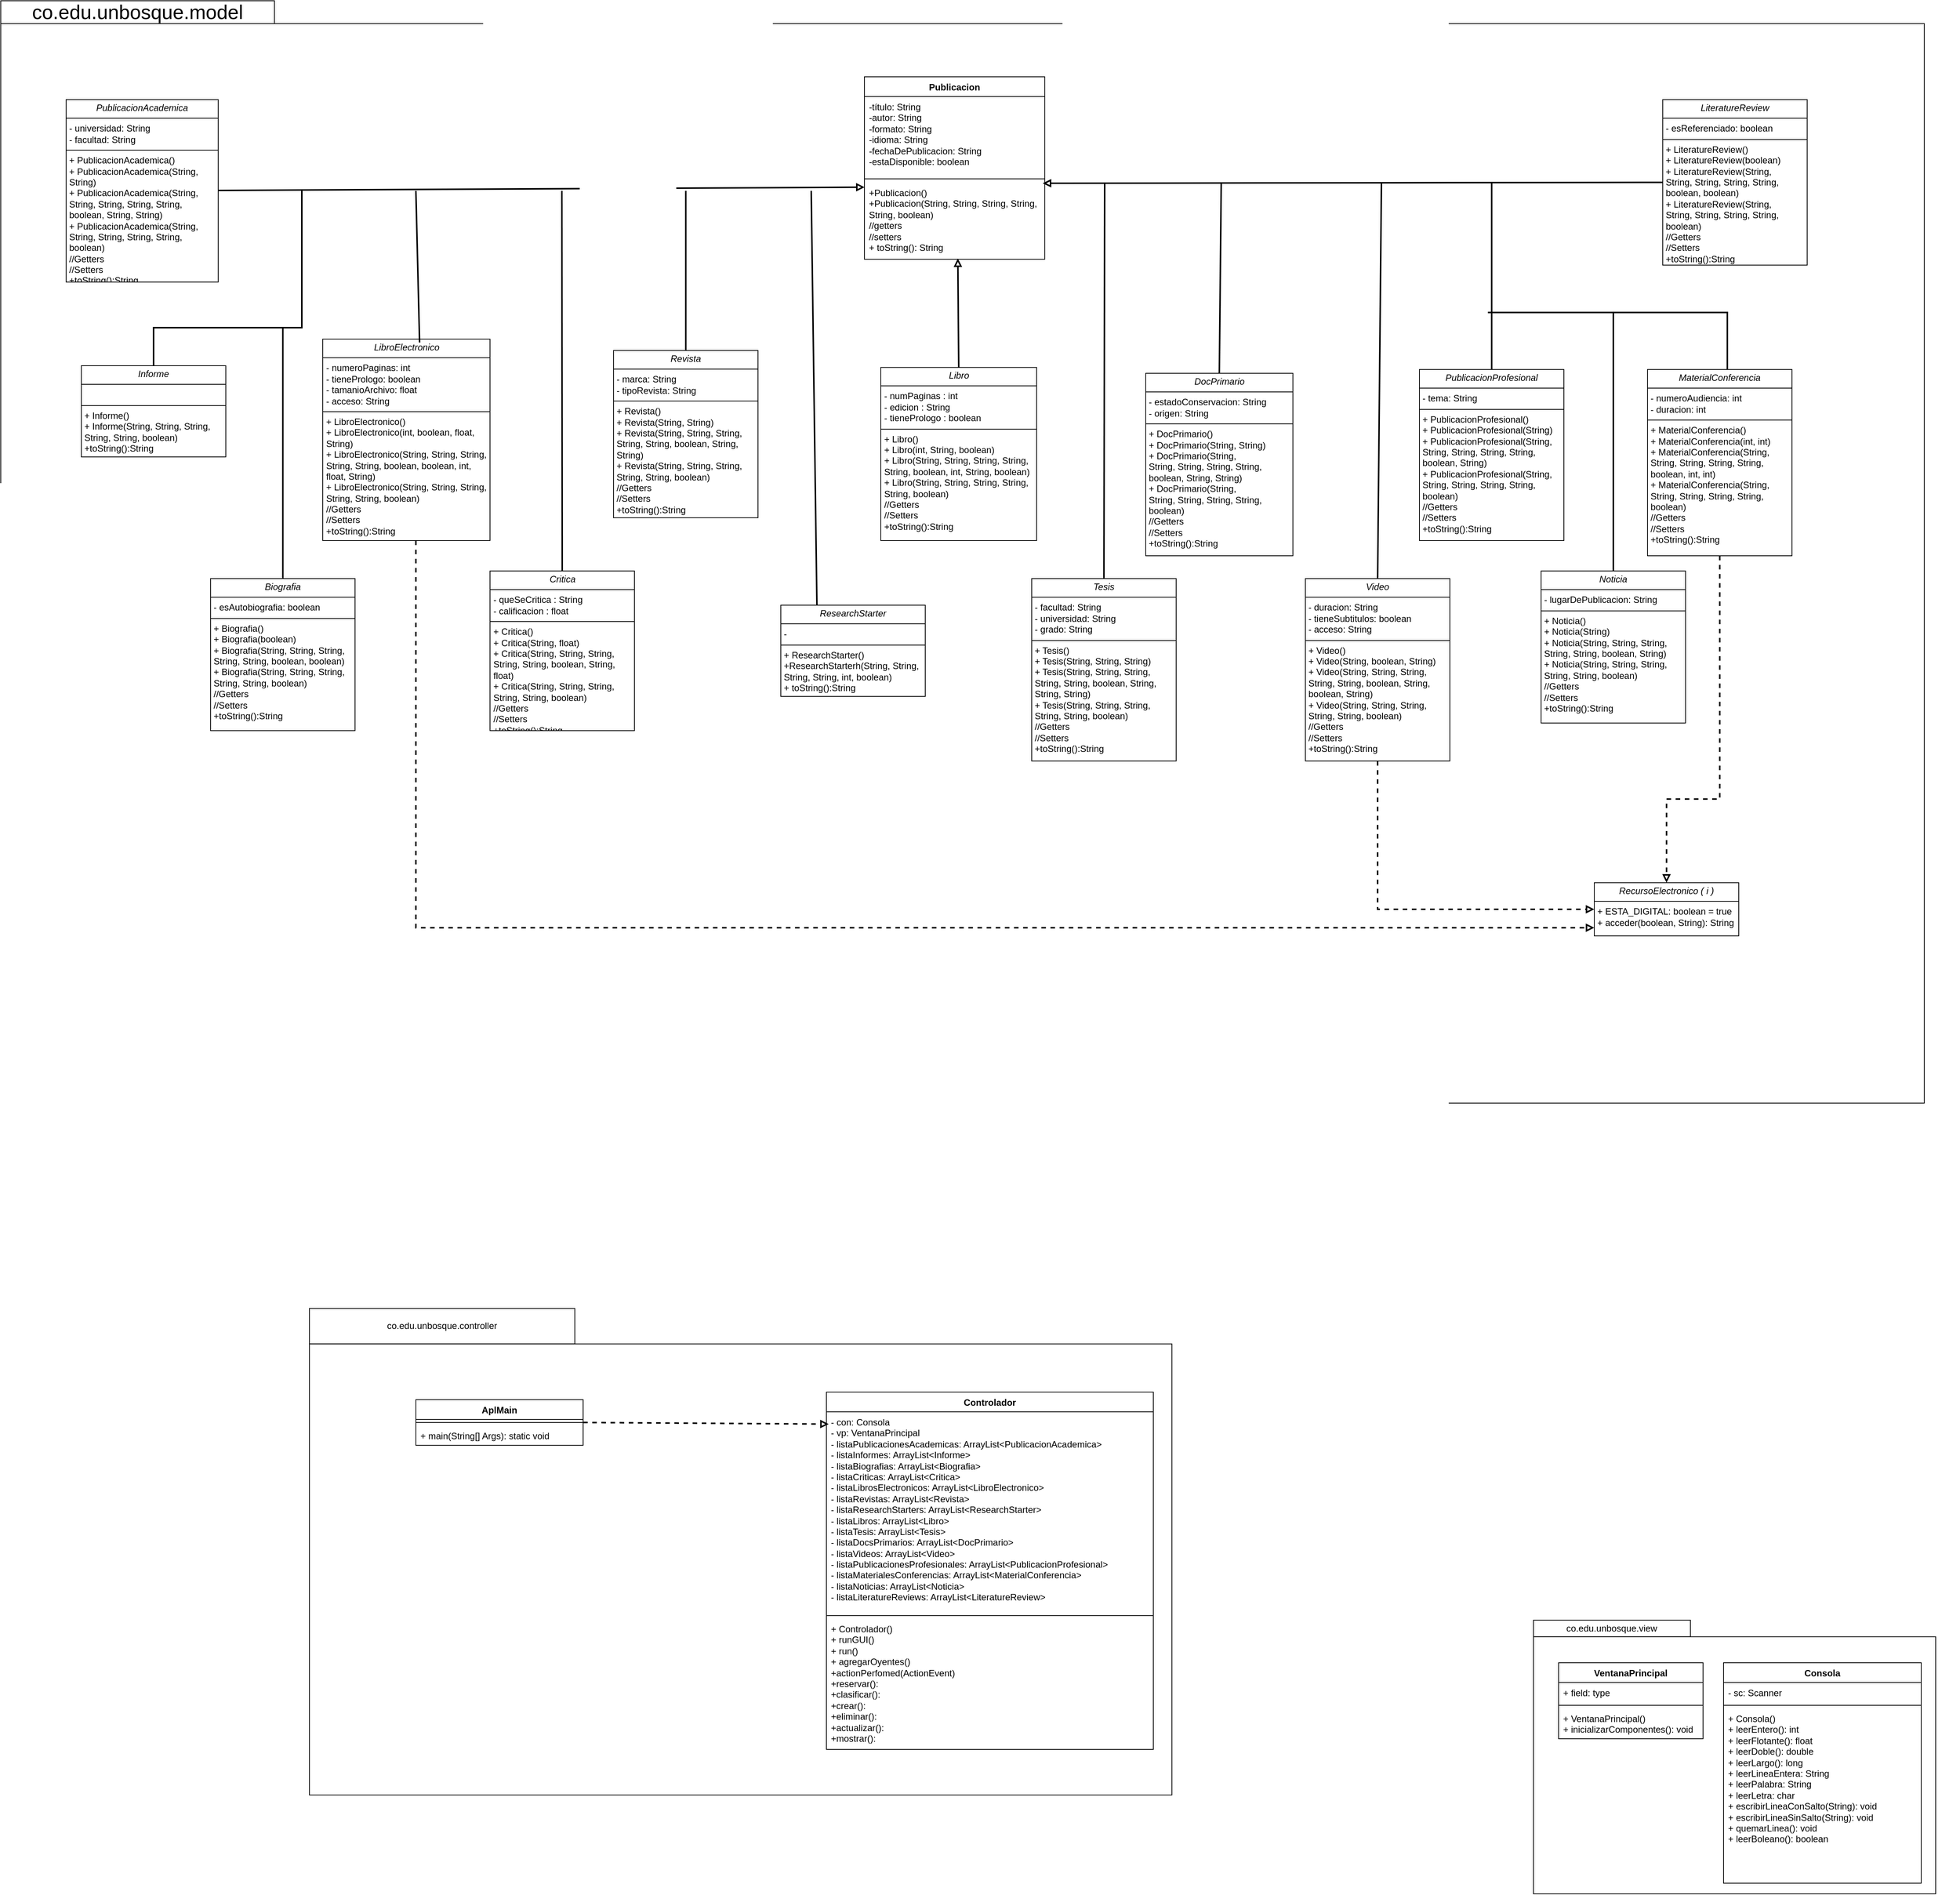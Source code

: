 <mxfile version="28.1.0">
  <diagram name="Página-1" id="4OoiqweUmTKDNBmv9L-C">
    <mxGraphModel dx="834" dy="1657" grid="1" gridSize="10" guides="1" tooltips="1" connect="1" arrows="1" fold="1" page="1" pageScale="1" pageWidth="827" pageHeight="1169" math="0" shadow="0">
      <root>
        <mxCell id="0" />
        <mxCell id="1" parent="0" />
        <mxCell id="o6_WmR-Lg3ZjlT-cS4rY-1" value="" style="group" vertex="1" connectable="0" parent="1">
          <mxGeometry x="2430" y="1020" width="560" height="360" as="geometry" />
        </mxCell>
        <mxCell id="o6_WmR-Lg3ZjlT-cS4rY-2" value="co.edu.unbosque.view" style="html=1;whiteSpace=wrap;" vertex="1" parent="o6_WmR-Lg3ZjlT-cS4rY-1">
          <mxGeometry width="206.439" height="21.818" as="geometry" />
        </mxCell>
        <mxCell id="o6_WmR-Lg3ZjlT-cS4rY-3" value="" style="html=1;whiteSpace=wrap;" vertex="1" parent="o6_WmR-Lg3ZjlT-cS4rY-1">
          <mxGeometry y="21.818" width="529" height="338.182" as="geometry" />
        </mxCell>
        <mxCell id="o6_WmR-Lg3ZjlT-cS4rY-4" value="VentanaPrincipal" style="swimlane;fontStyle=1;align=center;verticalAlign=top;childLayout=stackLayout;horizontal=1;startSize=26;horizontalStack=0;resizeParent=1;resizeParentMax=0;resizeLast=0;collapsible=1;marginBottom=0;whiteSpace=wrap;html=1;" vertex="1" parent="o6_WmR-Lg3ZjlT-cS4rY-1">
          <mxGeometry x="33" y="56" width="190" height="100" as="geometry" />
        </mxCell>
        <mxCell id="o6_WmR-Lg3ZjlT-cS4rY-5" value="+ field: type" style="text;strokeColor=none;fillColor=none;align=left;verticalAlign=top;spacingLeft=4;spacingRight=4;overflow=hidden;rotatable=0;points=[[0,0.5],[1,0.5]];portConstraint=eastwest;whiteSpace=wrap;html=1;" vertex="1" parent="o6_WmR-Lg3ZjlT-cS4rY-4">
          <mxGeometry y="26" width="190" height="26" as="geometry" />
        </mxCell>
        <mxCell id="o6_WmR-Lg3ZjlT-cS4rY-6" value="" style="line;strokeWidth=1;fillColor=none;align=left;verticalAlign=middle;spacingTop=-1;spacingLeft=3;spacingRight=3;rotatable=0;labelPosition=right;points=[];portConstraint=eastwest;strokeColor=inherit;" vertex="1" parent="o6_WmR-Lg3ZjlT-cS4rY-4">
          <mxGeometry y="52" width="190" height="8" as="geometry" />
        </mxCell>
        <mxCell id="o6_WmR-Lg3ZjlT-cS4rY-7" value="&lt;div&gt;+ VentanaPrincipal()&lt;/div&gt;&lt;div&gt;+ inicializarComponentes(): void&lt;/div&gt;" style="text;strokeColor=none;fillColor=none;align=left;verticalAlign=top;spacingLeft=4;spacingRight=4;overflow=hidden;rotatable=0;points=[[0,0.5],[1,0.5]];portConstraint=eastwest;whiteSpace=wrap;html=1;" vertex="1" parent="o6_WmR-Lg3ZjlT-cS4rY-4">
          <mxGeometry y="60" width="190" height="40" as="geometry" />
        </mxCell>
        <mxCell id="o6_WmR-Lg3ZjlT-cS4rY-80" value="Consola" style="swimlane;fontStyle=1;align=center;verticalAlign=top;childLayout=stackLayout;horizontal=1;startSize=26;horizontalStack=0;resizeParent=1;resizeParentMax=0;resizeLast=0;collapsible=1;marginBottom=0;whiteSpace=wrap;html=1;" vertex="1" parent="o6_WmR-Lg3ZjlT-cS4rY-1">
          <mxGeometry x="250" y="56" width="260" height="290" as="geometry" />
        </mxCell>
        <mxCell id="o6_WmR-Lg3ZjlT-cS4rY-81" value="- sc: Scanner" style="text;strokeColor=none;fillColor=none;align=left;verticalAlign=top;spacingLeft=4;spacingRight=4;overflow=hidden;rotatable=0;points=[[0,0.5],[1,0.5]];portConstraint=eastwest;whiteSpace=wrap;html=1;" vertex="1" parent="o6_WmR-Lg3ZjlT-cS4rY-80">
          <mxGeometry y="26" width="260" height="26" as="geometry" />
        </mxCell>
        <mxCell id="o6_WmR-Lg3ZjlT-cS4rY-82" value="" style="line;strokeWidth=1;fillColor=none;align=left;verticalAlign=middle;spacingTop=-1;spacingLeft=3;spacingRight=3;rotatable=0;labelPosition=right;points=[];portConstraint=eastwest;strokeColor=inherit;" vertex="1" parent="o6_WmR-Lg3ZjlT-cS4rY-80">
          <mxGeometry y="52" width="260" height="8" as="geometry" />
        </mxCell>
        <mxCell id="o6_WmR-Lg3ZjlT-cS4rY-83" value="+ Consola()&lt;div&gt;+ leerEntero(): int&lt;/div&gt;&lt;div&gt;+ leerFlotante(): float&lt;/div&gt;&lt;div&gt;+ leerDoble(): double&lt;/div&gt;&lt;div&gt;+ leerLargo(): long&lt;/div&gt;&lt;div&gt;+ leerLineaEntera: String&lt;/div&gt;&lt;div&gt;+ leerPalabra: String&lt;/div&gt;&lt;div&gt;+ leerLetra: char&lt;/div&gt;&lt;div&gt;+ escribirLineaConSalto(String): void&lt;/div&gt;&lt;div&gt;+ escribirLineaSinSalto(String): void&lt;/div&gt;&lt;div&gt;+ quemarLinea(): void&lt;/div&gt;&lt;div&gt;+ leerBoleano(): boolean&lt;/div&gt;" style="text;strokeColor=none;fillColor=none;align=left;verticalAlign=top;spacingLeft=4;spacingRight=4;overflow=hidden;rotatable=0;points=[[0,0.5],[1,0.5]];portConstraint=eastwest;whiteSpace=wrap;html=1;" vertex="1" parent="o6_WmR-Lg3ZjlT-cS4rY-80">
          <mxGeometry y="60" width="260" height="230" as="geometry" />
        </mxCell>
        <mxCell id="o6_WmR-Lg3ZjlT-cS4rY-41" value="&lt;div style=&quot;line-height: 130%;&quot;&gt;&lt;br&gt;&lt;/div&gt;" style="shape=folder;fontStyle=1;spacingTop=10;tabWidth=230;tabHeight=30;tabPosition=left;html=1;whiteSpace=wrap;align=left;verticalAlign=top;" vertex="1" parent="1">
          <mxGeometry x="414" y="-1110" width="2530" height="1450" as="geometry" />
        </mxCell>
        <mxCell id="o6_WmR-Lg3ZjlT-cS4rY-42" value="co.edu.unbosque.model" style="html=1;whiteSpace=wrap;strokeColor=default;fontSize=26;" vertex="1" parent="1">
          <mxGeometry x="414" y="-1110" width="360" height="30" as="geometry" />
        </mxCell>
        <mxCell id="o6_WmR-Lg3ZjlT-cS4rY-22" value="Publicacion" style="swimlane;fontStyle=1;align=center;verticalAlign=top;childLayout=stackLayout;horizontal=1;startSize=26;horizontalStack=0;resizeParent=1;resizeParentMax=0;resizeLast=0;collapsible=1;marginBottom=0;whiteSpace=wrap;html=1;" vertex="1" parent="1">
          <mxGeometry x="1550" y="-1010" width="237.15" height="239.995" as="geometry">
            <mxRectangle x="1600" y="-1000" width="100" height="30" as="alternateBounds" />
          </mxGeometry>
        </mxCell>
        <mxCell id="o6_WmR-Lg3ZjlT-cS4rY-23" value="&lt;font style=&quot;vertical-align: inherit;&quot; dir=&quot;auto&quot;&gt;&lt;font style=&quot;vertical-align: inherit;&quot; dir=&quot;auto&quot;&gt;&lt;font style=&quot;vertical-align: inherit;&quot; dir=&quot;auto&quot;&gt;&lt;font style=&quot;vertical-align: inherit;&quot; dir=&quot;auto&quot;&gt;-título: String&lt;/font&gt;&lt;/font&gt;&lt;/font&gt;&lt;/font&gt;&lt;div&gt;-autor: String&lt;/div&gt;&lt;div&gt;-formato: String&lt;/div&gt;&lt;div&gt;-idioma: String&lt;/div&gt;&lt;div&gt;-fechaDePublicacion: String&lt;/div&gt;&lt;div&gt;-estaDisponible: boolean&lt;br&gt;&lt;div&gt;&lt;font style=&quot;vertical-align: inherit;&quot; dir=&quot;auto&quot;&gt;&lt;font style=&quot;vertical-align: inherit;&quot; dir=&quot;auto&quot;&gt;&lt;br&gt;&lt;/font&gt;&lt;/font&gt;&lt;/div&gt;&lt;/div&gt;" style="text;strokeColor=none;fillColor=none;align=left;verticalAlign=top;spacingLeft=4;spacingRight=4;overflow=hidden;rotatable=0;points=[[0,0.5],[1,0.5]];portConstraint=eastwest;whiteSpace=wrap;html=1;" vertex="1" parent="o6_WmR-Lg3ZjlT-cS4rY-22">
          <mxGeometry y="26" width="237.15" height="104" as="geometry" />
        </mxCell>
        <mxCell id="o6_WmR-Lg3ZjlT-cS4rY-24" value="" style="line;strokeWidth=1;fillColor=none;align=left;verticalAlign=middle;spacingTop=-1;spacingLeft=3;spacingRight=3;rotatable=0;labelPosition=right;points=[];portConstraint=eastwest;strokeColor=inherit;" vertex="1" parent="o6_WmR-Lg3ZjlT-cS4rY-22">
          <mxGeometry y="130" width="237.15" height="8.545" as="geometry" />
        </mxCell>
        <mxCell id="o6_WmR-Lg3ZjlT-cS4rY-25" value="&lt;div&gt;+Publicacion()&lt;/div&gt;&lt;div&gt;+Publicacion(String, String, String, String, String, boolean&lt;span style=&quot;background-color: transparent; color: light-dark(rgb(0, 0, 0), rgb(255, 255, 255));&quot;&gt;)&lt;/span&gt;&lt;/div&gt;//getters&lt;div&gt;//setters&lt;/div&gt;&lt;div&gt;+ toString(): String&lt;/div&gt;" style="text;strokeColor=none;fillColor=none;align=left;verticalAlign=top;spacingLeft=4;spacingRight=4;overflow=hidden;rotatable=0;points=[[0,0.5],[1,0.5]];portConstraint=eastwest;whiteSpace=wrap;html=1;" vertex="1" parent="o6_WmR-Lg3ZjlT-cS4rY-22">
          <mxGeometry y="138.545" width="237.15" height="101.45" as="geometry" />
        </mxCell>
        <mxCell id="o6_WmR-Lg3ZjlT-cS4rY-27" value="&lt;p style=&quot;margin:0px;margin-top:4px;text-align:center;&quot;&gt;&lt;i&gt;PublicacionAcademica&lt;/i&gt;&lt;/p&gt;&lt;hr size=&quot;1&quot; style=&quot;border-style:solid;&quot;&gt;&lt;p style=&quot;margin:0px;margin-left:4px;&quot;&gt;- universidad: String&lt;br&gt;- facultad: String&lt;/p&gt;&lt;hr size=&quot;1&quot; style=&quot;border-style:solid;&quot;&gt;&lt;p style=&quot;margin: 0px 0px 0px 4px;&quot;&gt;+ PublicacionAcademica()&lt;/p&gt;&lt;p style=&quot;margin: 0px 0px 0px 4px;&quot;&gt;+ PublicacionAcademica(String, String)&lt;/p&gt;&lt;p style=&quot;margin: 0px 0px 0px 4px;&quot;&gt;+ PublicacionAcademica&lt;span style=&quot;background-color: transparent; color: light-dark(rgb(0, 0, 0), rgb(255, 255, 255));&quot;&gt;(&lt;/span&gt;&lt;span style=&quot;background-color: transparent; color: light-dark(rgb(0, 0, 0), rgb(255, 255, 255));&quot;&gt;String, String,&amp;nbsp;&lt;/span&gt;&lt;span style=&quot;background-color: transparent; color: light-dark(rgb(0, 0, 0), rgb(255, 255, 255));&quot;&gt;String, String, String&lt;/span&gt;&lt;span style=&quot;background-color: transparent; color: light-dark(rgb(0, 0, 0), rgb(255, 255, 255));&quot;&gt;, boolean, String, String)&lt;/span&gt;&lt;/p&gt;&lt;p style=&quot;margin: 0px 0px 0px 4px;&quot;&gt;+ PublicacionAcademica&lt;span style=&quot;color: light-dark(rgb(0, 0, 0), rgb(255, 255, 255)); background-color: transparent;&quot;&gt;(&lt;/span&gt;&lt;span style=&quot;color: light-dark(rgb(0, 0, 0), rgb(255, 255, 255)); background-color: transparent;&quot;&gt;String, String,&amp;nbsp;&lt;/span&gt;&lt;span style=&quot;color: light-dark(rgb(0, 0, 0), rgb(255, 255, 255)); background-color: transparent;&quot;&gt;String, String, String&lt;/span&gt;&lt;span style=&quot;background-color: transparent; color: light-dark(rgb(0, 0, 0), rgb(255, 255, 255));&quot;&gt;, boolean)&lt;/span&gt;&lt;/p&gt;&lt;p style=&quot;margin: 0px 0px 0px 4px;&quot;&gt;//Getters&lt;/p&gt;&lt;p style=&quot;margin: 0px 0px 0px 4px;&quot;&gt;//Setters&lt;/p&gt;&lt;p style=&quot;margin: 0px 0px 0px 4px;&quot;&gt;+toString():String&lt;/p&gt;&lt;p style=&quot;margin: 0px 0px 0px 4px;&quot;&gt;&lt;br&gt;&lt;/p&gt;" style="verticalAlign=top;align=left;overflow=fill;html=1;whiteSpace=wrap;container=1;" vertex="1" parent="1">
          <mxGeometry x="500" y="-980" width="200" height="240" as="geometry">
            <mxRectangle x="1141" y="-990" width="470" height="200" as="alternateBounds" />
          </mxGeometry>
        </mxCell>
        <mxCell id="o6_WmR-Lg3ZjlT-cS4rY-36" value="&lt;p style=&quot;margin:0px;margin-top:4px;text-align:center;&quot;&gt;&lt;i&gt;Informe&lt;/i&gt;&lt;/p&gt;&lt;hr size=&quot;1&quot; style=&quot;border-style:solid;&quot;&gt;&lt;p style=&quot;margin:0px;margin-left:4px;&quot;&gt;&lt;br&gt;&lt;/p&gt;&lt;hr size=&quot;1&quot; style=&quot;border-style:solid;&quot;&gt;&lt;p style=&quot;margin: 0px 0px 0px 4px;&quot;&gt;+ Informe()&lt;/p&gt;&lt;p style=&quot;margin: 0px 0px 0px 4px;&quot;&gt;+ Informe&lt;span style=&quot;color: light-dark(rgb(0, 0, 0), rgb(255, 255, 255)); background-color: transparent;&quot;&gt;(&lt;/span&gt;&lt;span style=&quot;color: light-dark(rgb(0, 0, 0), rgb(255, 255, 255)); background-color: transparent;&quot;&gt;String, String,&amp;nbsp;&lt;/span&gt;&lt;span style=&quot;color: light-dark(rgb(0, 0, 0), rgb(255, 255, 255)); background-color: transparent;&quot;&gt;String, String, String&lt;/span&gt;&lt;span style=&quot;color: light-dark(rgb(0, 0, 0), rgb(255, 255, 255)); background-color: transparent;&quot;&gt;, boolean)&lt;/span&gt;&lt;/p&gt;&lt;p style=&quot;margin: 0px 0px 0px 4px;&quot;&gt;+toString():String&lt;/p&gt;&lt;p style=&quot;margin: 0px 0px 0px 4px;&quot;&gt;&lt;br&gt;&lt;/p&gt;&lt;p style=&quot;margin:0px;margin-left:4px;&quot;&gt;&lt;br&gt;&lt;/p&gt;" style="verticalAlign=top;align=left;overflow=fill;html=1;whiteSpace=wrap;container=1;" vertex="1" parent="1">
          <mxGeometry x="520" y="-630" width="190" height="120" as="geometry">
            <mxRectangle x="587.5" y="585" width="380" height="200" as="alternateBounds" />
          </mxGeometry>
        </mxCell>
        <mxCell id="o6_WmR-Lg3ZjlT-cS4rY-20" value="&lt;p style=&quot;margin:0px;margin-top:4px;text-align:center;&quot;&gt;&lt;i&gt;DocPrimario&lt;/i&gt;&lt;/p&gt;&lt;hr size=&quot;1&quot; style=&quot;border-style:solid;&quot;&gt;&lt;p style=&quot;margin:0px;margin-left:4px;&quot;&gt;- estadoConservacion: String&lt;br&gt;- origen: String&lt;/p&gt;&lt;hr size=&quot;1&quot; style=&quot;border-style:solid;&quot;&gt;&lt;p style=&quot;margin: 0px 0px 0px 4px;&quot;&gt;+ DocPrimario()&lt;/p&gt;&lt;p style=&quot;margin: 0px 0px 0px 4px;&quot;&gt;+ DocPrimario(String, String)&lt;/p&gt;&lt;p style=&quot;margin: 0px 0px 0px 4px;&quot;&gt;+ DocPrimario&lt;span style=&quot;background-color: transparent; color: light-dark(rgb(0, 0, 0), rgb(255, 255, 255));&quot;&gt;(&lt;/span&gt;&lt;span style=&quot;background-color: transparent; color: light-dark(rgb(0, 0, 0), rgb(255, 255, 255));&quot;&gt;String, String,&amp;nbsp;&lt;/span&gt;&lt;span style=&quot;background-color: transparent; color: light-dark(rgb(0, 0, 0), rgb(255, 255, 255));&quot;&gt;String, String, String&lt;/span&gt;&lt;span style=&quot;background-color: transparent; color: light-dark(rgb(0, 0, 0), rgb(255, 255, 255));&quot;&gt;, boolean, String, String)&lt;/span&gt;&lt;/p&gt;&lt;p style=&quot;margin: 0px 0px 0px 4px;&quot;&gt;+ DocPrimario&lt;span style=&quot;color: light-dark(rgb(0, 0, 0), rgb(255, 255, 255)); background-color: transparent;&quot;&gt;(&lt;/span&gt;&lt;span style=&quot;color: light-dark(rgb(0, 0, 0), rgb(255, 255, 255)); background-color: transparent;&quot;&gt;String, String,&amp;nbsp;&lt;/span&gt;&lt;span style=&quot;color: light-dark(rgb(0, 0, 0), rgb(255, 255, 255)); background-color: transparent;&quot;&gt;String, String, String&lt;/span&gt;&lt;span style=&quot;color: light-dark(rgb(0, 0, 0), rgb(255, 255, 255)); background-color: transparent;&quot;&gt;, boolean)&lt;/span&gt;&lt;/p&gt;&lt;p style=&quot;margin: 0px 0px 0px 4px;&quot;&gt;//Getters&lt;/p&gt;&lt;p style=&quot;margin: 0px 0px 0px 4px;&quot;&gt;//Setters&lt;/p&gt;&lt;p style=&quot;margin: 0px 0px 0px 4px;&quot;&gt;+toString():String&lt;/p&gt;&lt;p style=&quot;margin: 0px 0px 0px 4px;&quot;&gt;&lt;br&gt;&lt;/p&gt;" style="verticalAlign=top;align=left;overflow=fill;html=1;whiteSpace=wrap;container=1;" vertex="1" parent="1">
          <mxGeometry x="1920" y="-620" width="193.57" height="240" as="geometry" />
        </mxCell>
        <mxCell id="o6_WmR-Lg3ZjlT-cS4rY-21" value="&lt;p style=&quot;margin:0px;margin-top:4px;text-align:center;&quot;&gt;&lt;i&gt;ResearchStarter&lt;/i&gt;&lt;/p&gt;&lt;hr size=&quot;1&quot; style=&quot;border-style:solid;&quot;&gt;&lt;p style=&quot;margin:0px;margin-left:4px;&quot;&gt;-&lt;/p&gt;&lt;hr size=&quot;1&quot; style=&quot;border-style:solid;&quot;&gt;&lt;p style=&quot;margin:0px;margin-left:4px;&quot;&gt;+ ResearchStarter()&lt;br&gt;&lt;/p&gt;&lt;p style=&quot;margin:0px;margin-left:4px;&quot;&gt;+ResearchStarterh&lt;span style=&quot;background-color: transparent; color: light-dark(rgb(0, 0, 0), rgb(255, 255, 255));&quot;&gt;(String, String, String, String,&amp;nbsp;&lt;/span&gt;&lt;span style=&quot;background-color: transparent; color: light-dark(rgb(0, 0, 0), rgb(255, 255, 255));&quot;&gt;int, boolean)&lt;/span&gt;&lt;/p&gt;&lt;p style=&quot;margin:0px;margin-left:4px;&quot;&gt;+ toString():String&lt;/p&gt;" style="verticalAlign=top;align=left;overflow=fill;html=1;whiteSpace=wrap;container=1;" vertex="1" parent="1">
          <mxGeometry x="1440" y="-315" width="190" height="120" as="geometry" />
        </mxCell>
        <mxCell id="o6_WmR-Lg3ZjlT-cS4rY-69" style="edgeStyle=orthogonalEdgeStyle;rounded=0;orthogonalLoop=1;jettySize=auto;html=1;strokeWidth=2;endArrow=block;endFill=0;dashed=1;" edge="1" parent="1" source="o6_WmR-Lg3ZjlT-cS4rY-26" target="o6_WmR-Lg3ZjlT-cS4rY-34">
          <mxGeometry relative="1" as="geometry">
            <Array as="points">
              <mxPoint x="2225" y="85" />
            </Array>
          </mxGeometry>
        </mxCell>
        <mxCell id="o6_WmR-Lg3ZjlT-cS4rY-26" value="&lt;p style=&quot;margin:0px;margin-top:4px;text-align:center;&quot;&gt;&lt;i&gt;Video&lt;/i&gt;&lt;/p&gt;&lt;hr size=&quot;1&quot; style=&quot;border-style:solid;&quot;&gt;&lt;p style=&quot;margin:0px;margin-left:4px;&quot;&gt;- duracion: String&lt;br&gt;- tieneSubtitulos: boolean&lt;/p&gt;&lt;p style=&quot;margin:0px;margin-left:4px;&quot;&gt;- acceso: String&lt;/p&gt;&lt;hr size=&quot;1&quot; style=&quot;border-style:solid;&quot;&gt;&lt;p style=&quot;margin: 0px 0px 0px 4px;&quot;&gt;+ Video()&lt;/p&gt;&lt;p style=&quot;margin: 0px 0px 0px 4px;&quot;&gt;+ Video(String, boolean, String)&lt;/p&gt;&lt;p style=&quot;margin: 0px 0px 0px 4px;&quot;&gt;+ Video&lt;span style=&quot;background-color: transparent; color: light-dark(rgb(0, 0, 0), rgb(255, 255, 255));&quot;&gt;(&lt;/span&gt;&lt;span style=&quot;background-color: transparent; color: light-dark(rgb(0, 0, 0), rgb(255, 255, 255));&quot;&gt;String, String,&amp;nbsp;&lt;/span&gt;&lt;span style=&quot;background-color: transparent; color: light-dark(rgb(0, 0, 0), rgb(255, 255, 255));&quot;&gt;String, String, String&lt;/span&gt;&lt;span style=&quot;background-color: transparent; color: light-dark(rgb(0, 0, 0), rgb(255, 255, 255));&quot;&gt;, boolean, String, boolean, String)&lt;/span&gt;&lt;/p&gt;&lt;p style=&quot;margin: 0px 0px 0px 4px;&quot;&gt;+ Video&lt;span style=&quot;color: light-dark(rgb(0, 0, 0), rgb(255, 255, 255)); background-color: transparent;&quot;&gt;(&lt;/span&gt;&lt;span style=&quot;color: light-dark(rgb(0, 0, 0), rgb(255, 255, 255)); background-color: transparent;&quot;&gt;String, String,&amp;nbsp;&lt;/span&gt;&lt;span style=&quot;color: light-dark(rgb(0, 0, 0), rgb(255, 255, 255)); background-color: transparent;&quot;&gt;String, String, String&lt;/span&gt;&lt;span style=&quot;color: light-dark(rgb(0, 0, 0), rgb(255, 255, 255)); background-color: transparent;&quot;&gt;, boolean)&lt;/span&gt;&lt;/p&gt;&lt;p style=&quot;margin: 0px 0px 0px 4px;&quot;&gt;//Getters&lt;/p&gt;&lt;p style=&quot;margin: 0px 0px 0px 4px;&quot;&gt;//Setters&lt;/p&gt;&lt;p style=&quot;margin: 0px 0px 0px 4px;&quot;&gt;+toString():String&lt;/p&gt;&lt;p style=&quot;margin: 0px 0px 0px 4px;&quot;&gt;&lt;br&gt;&lt;/p&gt;" style="verticalAlign=top;align=left;overflow=fill;html=1;whiteSpace=wrap;container=1;" vertex="1" parent="1">
          <mxGeometry x="2130" y="-350" width="190" height="240" as="geometry" />
        </mxCell>
        <mxCell id="o6_WmR-Lg3ZjlT-cS4rY-28" value="&lt;p style=&quot;margin:0px;margin-top:4px;text-align:center;&quot;&gt;&lt;i&gt;LibroElectronico&lt;/i&gt;&lt;/p&gt;&lt;hr size=&quot;1&quot; style=&quot;border-style:solid;&quot;&gt;&lt;p style=&quot;margin:0px;margin-left:4px;&quot;&gt;- numeroPaginas: int&lt;br&gt;&lt;/p&gt;&lt;p style=&quot;margin:0px;margin-left:4px;&quot;&gt;- tienePrologo: boolean&lt;/p&gt;&lt;p style=&quot;margin:0px;margin-left:4px;&quot;&gt;- tamanioArchivo: float&lt;/p&gt;&lt;p style=&quot;margin:0px;margin-left:4px;&quot;&gt;- acceso: String&lt;/p&gt;&lt;hr size=&quot;1&quot; style=&quot;border-style:solid;&quot;&gt;&lt;p style=&quot;margin: 0px 0px 0px 4px;&quot;&gt;+ LibroElectronico()&lt;/p&gt;&lt;p style=&quot;margin: 0px 0px 0px 4px;&quot;&gt;+ LibroElectronico(int, boolean, float, String)&lt;/p&gt;&lt;p style=&quot;margin: 0px 0px 0px 4px;&quot;&gt;+ LibroElectronico&lt;span style=&quot;background-color: transparent; color: light-dark(rgb(0, 0, 0), rgb(255, 255, 255));&quot;&gt;(&lt;/span&gt;&lt;span style=&quot;background-color: transparent; color: light-dark(rgb(0, 0, 0), rgb(255, 255, 255));&quot;&gt;String, String,&amp;nbsp;&lt;/span&gt;&lt;span style=&quot;background-color: transparent; color: light-dark(rgb(0, 0, 0), rgb(255, 255, 255));&quot;&gt;String, String, String&lt;/span&gt;&lt;span style=&quot;background-color: transparent; color: light-dark(rgb(0, 0, 0), rgb(255, 255, 255));&quot;&gt;, boolean, boolean, int, float, String)&lt;/span&gt;&lt;/p&gt;&lt;p style=&quot;margin: 0px 0px 0px 4px;&quot;&gt;+ LibroElectronico&lt;span style=&quot;color: light-dark(rgb(0, 0, 0), rgb(255, 255, 255)); background-color: transparent;&quot;&gt;(&lt;/span&gt;&lt;span style=&quot;color: light-dark(rgb(0, 0, 0), rgb(255, 255, 255)); background-color: transparent;&quot;&gt;String, String,&amp;nbsp;&lt;/span&gt;&lt;span style=&quot;color: light-dark(rgb(0, 0, 0), rgb(255, 255, 255)); background-color: transparent;&quot;&gt;String, String, String&lt;/span&gt;&lt;span style=&quot;color: light-dark(rgb(0, 0, 0), rgb(255, 255, 255)); background-color: transparent;&quot;&gt;, boolean)&lt;/span&gt;&lt;/p&gt;&lt;p style=&quot;margin: 0px 0px 0px 4px;&quot;&gt;//Getters&lt;/p&gt;&lt;p style=&quot;margin: 0px 0px 0px 4px;&quot;&gt;//Setters&lt;/p&gt;&lt;p style=&quot;margin: 0px 0px 0px 4px;&quot;&gt;+toString():String&lt;/p&gt;&lt;p style=&quot;margin: 0px 0px 0px 4px;&quot;&gt;&lt;br&gt;&lt;/p&gt;" style="verticalAlign=top;align=left;overflow=fill;html=1;whiteSpace=wrap;container=1;" vertex="1" parent="1">
          <mxGeometry x="837.5" y="-665" width="220" height="265" as="geometry" />
        </mxCell>
        <mxCell id="o6_WmR-Lg3ZjlT-cS4rY-29" value="&lt;p style=&quot;margin:0px;margin-top:4px;text-align:center;&quot;&gt;&lt;i&gt;LiteratureReview&lt;/i&gt;&lt;/p&gt;&lt;hr size=&quot;1&quot; style=&quot;border-style:solid;&quot;&gt;&lt;p style=&quot;margin:0px;margin-left:4px;&quot;&gt;- esReferenciado: boolean&lt;/p&gt;&lt;hr size=&quot;1&quot; style=&quot;border-style:solid;&quot;&gt;&lt;p style=&quot;margin: 0px 0px 0px 4px;&quot;&gt;+ LiteratureReview()&lt;/p&gt;&lt;p style=&quot;margin: 0px 0px 0px 4px;&quot;&gt;+ LiteratureReview(boolean)&lt;/p&gt;&lt;p style=&quot;margin: 0px 0px 0px 4px;&quot;&gt;+ LiteratureReview&lt;span style=&quot;background-color: transparent; color: light-dark(rgb(0, 0, 0), rgb(255, 255, 255));&quot;&gt;(&lt;/span&gt;&lt;span style=&quot;background-color: transparent; color: light-dark(rgb(0, 0, 0), rgb(255, 255, 255));&quot;&gt;String, String,&amp;nbsp;&lt;/span&gt;&lt;span style=&quot;background-color: transparent; color: light-dark(rgb(0, 0, 0), rgb(255, 255, 255));&quot;&gt;String, String, String&lt;/span&gt;&lt;span style=&quot;background-color: transparent; color: light-dark(rgb(0, 0, 0), rgb(255, 255, 255));&quot;&gt;, boolean, boolean)&lt;/span&gt;&lt;/p&gt;&lt;p style=&quot;margin: 0px 0px 0px 4px;&quot;&gt;+ LiteratureReview&lt;span style=&quot;color: light-dark(rgb(0, 0, 0), rgb(255, 255, 255)); background-color: transparent;&quot;&gt;(&lt;/span&gt;&lt;span style=&quot;color: light-dark(rgb(0, 0, 0), rgb(255, 255, 255)); background-color: transparent;&quot;&gt;String, String,&amp;nbsp;&lt;/span&gt;&lt;span style=&quot;color: light-dark(rgb(0, 0, 0), rgb(255, 255, 255)); background-color: transparent;&quot;&gt;String, String, String&lt;/span&gt;&lt;span style=&quot;color: light-dark(rgb(0, 0, 0), rgb(255, 255, 255)); background-color: transparent;&quot;&gt;, boolean)&lt;/span&gt;&lt;/p&gt;&lt;p style=&quot;margin: 0px 0px 0px 4px;&quot;&gt;//Getters&lt;/p&gt;&lt;p style=&quot;margin: 0px 0px 0px 4px;&quot;&gt;//Setters&lt;/p&gt;&lt;p style=&quot;margin: 0px 0px 0px 4px;&quot;&gt;+toString():String&lt;/p&gt;&lt;p style=&quot;margin: 0px 0px 0px 4px;&quot;&gt;&lt;br&gt;&lt;/p&gt;&lt;p style=&quot;margin:0px;margin-left:4px;&quot;&gt;&lt;br&gt;&lt;/p&gt;&lt;p style=&quot;margin:0px;margin-left:4px;&quot;&gt;&lt;br&gt;&lt;/p&gt;&lt;p style=&quot;margin:0px;margin-left:4px;&quot;&gt;&lt;br&gt;&lt;/p&gt;" style="verticalAlign=top;align=left;overflow=fill;html=1;whiteSpace=wrap;container=1;" vertex="1" parent="1">
          <mxGeometry x="2600" y="-980" width="190" height="217.72" as="geometry" />
        </mxCell>
        <mxCell id="o6_WmR-Lg3ZjlT-cS4rY-30" value="&lt;p style=&quot;margin:0px;margin-top:4px;text-align:center;&quot;&gt;&lt;i&gt;Tesis&lt;/i&gt;&lt;span style=&quot;color: rgba(0, 0, 0, 0); font-family: monospace; font-size: 0px; text-wrap-mode: nowrap; background-color: transparent; text-align: left;&quot;&gt;%3CmxGraphModel%3E%3Croot%3E%3CmxCell%20id%3D%220%22%2F%3E%3CmxCell%20id%3D%221%22%20parent%3D%220%22%2F%3E%3CmxCell%20id%3D%222%22%20value%3D%22%26lt%3Bp%20style%3D%26quot%3Bmargin%3A0px%3Bmargin-top%3A4px%3Btext-align%3Acenter%3B%26quot%3B%26gt%3B%26lt%3Bi%26gt%3BDocumentosPrimarios%26lt%3B%2Fi%26gt%3B%26lt%3B%2Fp%26gt%3B%26lt%3Bhr%20size%3D%26quot%3B1%26quot%3B%20style%3D%26quot%3Bborder-style%3Asolid%3B%26quot%3B%26gt%3B%26lt%3Bp%20style%3D%26quot%3Bmargin%3A0px%3Bmargin-left%3A4px%3B%26quot%3B%26gt%3B%2B%20field1%3A%20Type%26lt%3Bbr%26gt%3B%2B%20field2%3A%20Type%26lt%3B%2Fp%26gt%3B%26lt%3Bhr%20size%3D%26quot%3B1%26quot%3B%20style%3D%26quot%3Bborder-style%3Asolid%3B%26quot%3B%26gt%3B%26lt%3Bp%20style%3D%26quot%3Bmargin%3A0px%3Bmargin-left%3A4px%3B%26quot%3B%26gt%3B%2B%20method1(Type)%3A%20Type%26lt%3Bbr%26gt%3B%2B%20method2(Type%2C%20Type)%3A%20Type%26lt%3B%2Fp%26gt%3B%22%20style%3D%22verticalAlign%3Dtop%3Balign%3Dleft%3Boverflow%3Dfill%3Bhtml%3D1%3BwhiteSpace%3Dwrap%3B%22%20vertex%3D%221%22%20parent%3D%221%22%3E%3CmxGeometry%20x%3D%22-690%22%20y%3D%22300%22%20width%3D%22190%22%20height%3D%22140%22%20as%3D%22geometry%22%2F%3E%3C%2FmxCell%3E%3C%2Froot%3E%3C%2FmxGraphModel%3E&lt;/span&gt;&lt;/p&gt;&lt;hr size=&quot;1&quot; style=&quot;border-style:solid;&quot;&gt;&lt;p style=&quot;margin:0px;margin-left:4px;&quot;&gt;- facultad: String&lt;/p&gt;&lt;p style=&quot;margin:0px;margin-left:4px;&quot;&gt;- universidad: String&lt;/p&gt;&lt;p style=&quot;margin:0px;margin-left:4px;&quot;&gt;- grado: String&lt;/p&gt;&lt;hr size=&quot;1&quot; style=&quot;border-style:solid;&quot;&gt;&lt;p style=&quot;margin: 0px 0px 0px 4px;&quot;&gt;+ Tesis()&lt;/p&gt;&lt;p style=&quot;margin: 0px 0px 0px 4px;&quot;&gt;+ Tesis(String, String, String)&lt;/p&gt;&lt;p style=&quot;margin: 0px 0px 0px 4px;&quot;&gt;+ Tesis&lt;span style=&quot;background-color: transparent; color: light-dark(rgb(0, 0, 0), rgb(255, 255, 255));&quot;&gt;(&lt;/span&gt;&lt;span style=&quot;background-color: transparent; color: light-dark(rgb(0, 0, 0), rgb(255, 255, 255));&quot;&gt;String, String,&amp;nbsp;&lt;/span&gt;&lt;span style=&quot;background-color: transparent; color: light-dark(rgb(0, 0, 0), rgb(255, 255, 255));&quot;&gt;String, String, String&lt;/span&gt;&lt;span style=&quot;background-color: transparent; color: light-dark(rgb(0, 0, 0), rgb(255, 255, 255));&quot;&gt;, boolean, String, String, String)&lt;/span&gt;&lt;/p&gt;&lt;p style=&quot;margin: 0px 0px 0px 4px;&quot;&gt;+ Tesis&lt;span style=&quot;color: light-dark(rgb(0, 0, 0), rgb(255, 255, 255)); background-color: transparent;&quot;&gt;(&lt;/span&gt;&lt;span style=&quot;color: light-dark(rgb(0, 0, 0), rgb(255, 255, 255)); background-color: transparent;&quot;&gt;String, String,&amp;nbsp;&lt;/span&gt;&lt;span style=&quot;color: light-dark(rgb(0, 0, 0), rgb(255, 255, 255)); background-color: transparent;&quot;&gt;String, String, String&lt;/span&gt;&lt;span style=&quot;color: light-dark(rgb(0, 0, 0), rgb(255, 255, 255)); background-color: transparent;&quot;&gt;, boolean)&lt;/span&gt;&lt;/p&gt;&lt;p style=&quot;margin: 0px 0px 0px 4px;&quot;&gt;//Getters&lt;/p&gt;&lt;p style=&quot;margin: 0px 0px 0px 4px;&quot;&gt;//Setters&lt;/p&gt;&lt;p style=&quot;margin: 0px 0px 0px 4px;&quot;&gt;+toString():String&lt;/p&gt;&lt;p style=&quot;margin: 0px 0px 0px 4px;&quot;&gt;&lt;br&gt;&lt;/p&gt;" style="verticalAlign=top;align=left;overflow=fill;html=1;whiteSpace=wrap;container=1;" vertex="1" parent="1">
          <mxGeometry x="1770" y="-350" width="190" height="240" as="geometry" />
        </mxCell>
        <mxCell id="o6_WmR-Lg3ZjlT-cS4rY-31" value="&lt;p style=&quot;margin:0px;margin-top:4px;text-align:center;&quot;&gt;&lt;i&gt;Revista&lt;/i&gt;&lt;/p&gt;&lt;hr size=&quot;1&quot; style=&quot;border-style:solid;&quot;&gt;&lt;p style=&quot;margin:0px;margin-left:4px;&quot;&gt;- marca: String&lt;/p&gt;&lt;p style=&quot;margin:0px;margin-left:4px;&quot;&gt;- tipoRevista: String&lt;/p&gt;&lt;hr size=&quot;1&quot; style=&quot;border-style:solid;&quot;&gt;&lt;p style=&quot;margin: 0px 0px 0px 4px;&quot;&gt;+ Revista()&lt;/p&gt;&lt;p style=&quot;margin: 0px 0px 0px 4px;&quot;&gt;+ Revista(String, String)&lt;/p&gt;&lt;p style=&quot;margin: 0px 0px 0px 4px;&quot;&gt;+ Revista&lt;span style=&quot;background-color: transparent; color: light-dark(rgb(0, 0, 0), rgb(255, 255, 255));&quot;&gt;(&lt;/span&gt;&lt;span style=&quot;background-color: transparent; color: light-dark(rgb(0, 0, 0), rgb(255, 255, 255));&quot;&gt;String, String,&amp;nbsp;&lt;/span&gt;&lt;span style=&quot;background-color: transparent; color: light-dark(rgb(0, 0, 0), rgb(255, 255, 255));&quot;&gt;String, String, String,&lt;/span&gt;&lt;span style=&quot;background-color: transparent; color: light-dark(rgb(0, 0, 0), rgb(255, 255, 255));&quot;&gt;&amp;nbsp;boolean, String, String)&lt;/span&gt;&lt;/p&gt;&lt;p style=&quot;margin: 0px 0px 0px 4px;&quot;&gt;+ Revista&lt;span style=&quot;color: light-dark(rgb(0, 0, 0), rgb(255, 255, 255)); background-color: transparent;&quot;&gt;(&lt;/span&gt;&lt;span style=&quot;color: light-dark(rgb(0, 0, 0), rgb(255, 255, 255)); background-color: transparent;&quot;&gt;String, String,&amp;nbsp;&lt;/span&gt;&lt;span style=&quot;color: light-dark(rgb(0, 0, 0), rgb(255, 255, 255)); background-color: transparent;&quot;&gt;String, String, String&lt;/span&gt;&lt;span style=&quot;color: light-dark(rgb(0, 0, 0), rgb(255, 255, 255)); background-color: transparent;&quot;&gt;, boolean)&lt;/span&gt;&lt;/p&gt;&lt;p style=&quot;margin: 0px 0px 0px 4px;&quot;&gt;//Getters&lt;/p&gt;&lt;p style=&quot;margin: 0px 0px 0px 4px;&quot;&gt;//Setters&lt;/p&gt;&lt;p style=&quot;margin: 0px 0px 0px 4px;&quot;&gt;+toString():String&lt;/p&gt;&lt;p style=&quot;margin: 0px 0px 0px 4px;&quot;&gt;&lt;br&gt;&lt;/p&gt;" style="verticalAlign=top;align=left;overflow=fill;html=1;whiteSpace=wrap;container=1;" vertex="1" parent="1">
          <mxGeometry x="1220" y="-650" width="190" height="220" as="geometry" />
        </mxCell>
        <mxCell id="o6_WmR-Lg3ZjlT-cS4rY-32" value="&lt;p style=&quot;margin:0px;margin-top:4px;text-align:center;&quot;&gt;&lt;i&gt;Critica&lt;/i&gt;&lt;/p&gt;&lt;hr size=&quot;1&quot; style=&quot;border-style:solid;&quot;&gt;&lt;p style=&quot;margin:0px;margin-left:4px;&quot;&gt;- queSeCritica : String&lt;/p&gt;&lt;p style=&quot;margin:0px;margin-left:4px;&quot;&gt;- calificacion : float&lt;/p&gt;&lt;hr size=&quot;1&quot; style=&quot;border-style:solid;&quot;&gt;&lt;p style=&quot;margin: 0px 0px 0px 4px;&quot;&gt;+ Critica()&lt;/p&gt;&lt;p style=&quot;margin: 0px 0px 0px 4px;&quot;&gt;+ Critica(String, float)&lt;/p&gt;&lt;p style=&quot;margin: 0px 0px 0px 4px;&quot;&gt;+ Critica&lt;span style=&quot;background-color: transparent; color: light-dark(rgb(0, 0, 0), rgb(255, 255, 255));&quot;&gt;(&lt;/span&gt;&lt;span style=&quot;background-color: transparent; color: light-dark(rgb(0, 0, 0), rgb(255, 255, 255));&quot;&gt;String, String,&amp;nbsp;&lt;/span&gt;&lt;span style=&quot;background-color: transparent; color: light-dark(rgb(0, 0, 0), rgb(255, 255, 255));&quot;&gt;String, String, String&lt;/span&gt;&lt;span style=&quot;background-color: transparent; color: light-dark(rgb(0, 0, 0), rgb(255, 255, 255));&quot;&gt;, boolean, String, float)&lt;/span&gt;&lt;/p&gt;&lt;p style=&quot;margin: 0px 0px 0px 4px;&quot;&gt;+ Critica&lt;span style=&quot;color: light-dark(rgb(0, 0, 0), rgb(255, 255, 255)); background-color: transparent;&quot;&gt;(&lt;/span&gt;&lt;span style=&quot;color: light-dark(rgb(0, 0, 0), rgb(255, 255, 255)); background-color: transparent;&quot;&gt;String, String,&amp;nbsp;&lt;/span&gt;&lt;span style=&quot;color: light-dark(rgb(0, 0, 0), rgb(255, 255, 255)); background-color: transparent;&quot;&gt;String, String, String&lt;/span&gt;&lt;span style=&quot;color: light-dark(rgb(0, 0, 0), rgb(255, 255, 255)); background-color: transparent;&quot;&gt;, boolean)&lt;/span&gt;&lt;/p&gt;&lt;p style=&quot;margin: 0px 0px 0px 4px;&quot;&gt;//Getters&lt;/p&gt;&lt;p style=&quot;margin: 0px 0px 0px 4px;&quot;&gt;//Setters&lt;/p&gt;&lt;p style=&quot;margin: 0px 0px 0px 4px;&quot;&gt;+toString():String&lt;/p&gt;&lt;p style=&quot;margin: 0px 0px 0px 4px;&quot;&gt;&lt;br&gt;&lt;/p&gt;&lt;p style=&quot;margin: 0px 0px 0px 4px;&quot;&gt;&lt;br&gt;&lt;/p&gt;" style="verticalAlign=top;align=left;overflow=fill;html=1;whiteSpace=wrap;container=1;" vertex="1" parent="1">
          <mxGeometry x="1057.5" y="-360" width="190" height="210" as="geometry" />
        </mxCell>
        <mxCell id="o6_WmR-Lg3ZjlT-cS4rY-33" value="&lt;p style=&quot;margin:0px;margin-top:4px;text-align:center;&quot;&gt;&lt;i&gt;Libro&lt;/i&gt;&lt;/p&gt;&lt;hr size=&quot;1&quot; style=&quot;border-style:solid;&quot;&gt;&lt;p style=&quot;margin:0px;margin-left:4px;&quot;&gt;- numPaginas : int&lt;/p&gt;&lt;p style=&quot;margin:0px;margin-left:4px;&quot;&gt;- edicion : String&lt;/p&gt;&lt;p style=&quot;margin:0px;margin-left:4px;&quot;&gt;- tienePrologo : boolean&lt;/p&gt;&lt;hr size=&quot;1&quot; style=&quot;border-style:solid;&quot;&gt;&lt;p style=&quot;margin: 0px 0px 0px 4px;&quot;&gt;+ Libro()&lt;/p&gt;&lt;p style=&quot;margin: 0px 0px 0px 4px;&quot;&gt;+ Libro(int, String, boolean)&lt;/p&gt;&lt;p style=&quot;margin: 0px 0px 0px 4px;&quot;&gt;+ Libro&lt;span style=&quot;background-color: transparent; color: light-dark(rgb(0, 0, 0), rgb(255, 255, 255));&quot;&gt;(&lt;/span&gt;&lt;span style=&quot;background-color: transparent; color: light-dark(rgb(0, 0, 0), rgb(255, 255, 255));&quot;&gt;String, String,&amp;nbsp;&lt;/span&gt;&lt;span style=&quot;background-color: transparent; color: light-dark(rgb(0, 0, 0), rgb(255, 255, 255));&quot;&gt;String, String, String&lt;/span&gt;&lt;span style=&quot;background-color: transparent; color: light-dark(rgb(0, 0, 0), rgb(255, 255, 255));&quot;&gt;, boolean, int, String, boolean)&lt;/span&gt;&lt;/p&gt;&lt;p style=&quot;margin: 0px 0px 0px 4px;&quot;&gt;+ Libro&lt;span style=&quot;color: light-dark(rgb(0, 0, 0), rgb(255, 255, 255)); background-color: transparent;&quot;&gt;(&lt;/span&gt;&lt;span style=&quot;color: light-dark(rgb(0, 0, 0), rgb(255, 255, 255)); background-color: transparent;&quot;&gt;String, String,&amp;nbsp;&lt;/span&gt;&lt;span style=&quot;color: light-dark(rgb(0, 0, 0), rgb(255, 255, 255)); background-color: transparent;&quot;&gt;String, String, String&lt;/span&gt;&lt;span style=&quot;color: light-dark(rgb(0, 0, 0), rgb(255, 255, 255)); background-color: transparent;&quot;&gt;, boolean)&lt;/span&gt;&lt;/p&gt;&lt;p style=&quot;margin: 0px 0px 0px 4px;&quot;&gt;//Getters&lt;/p&gt;&lt;p style=&quot;margin: 0px 0px 0px 4px;&quot;&gt;//Setters&lt;/p&gt;&lt;p style=&quot;margin: 0px 0px 0px 4px;&quot;&gt;+toString():String&lt;/p&gt;&lt;p style=&quot;margin: 0px 0px 0px 4px;&quot;&gt;&lt;br&gt;&lt;/p&gt;" style="verticalAlign=top;align=left;overflow=fill;html=1;whiteSpace=wrap;container=1;" vertex="1" parent="1">
          <mxGeometry x="1571.5" y="-627.72" width="205" height="227.72" as="geometry" />
        </mxCell>
        <mxCell id="o6_WmR-Lg3ZjlT-cS4rY-35" value="&lt;p style=&quot;margin:0px;margin-top:4px;text-align:center;&quot;&gt;&lt;i&gt;PublicacionProfesional&lt;/i&gt;&lt;/p&gt;&lt;hr size=&quot;1&quot; style=&quot;border-style:solid;&quot;&gt;&lt;p style=&quot;margin:0px;margin-left:4px;&quot;&gt;- tema: String&lt;br&gt;&lt;/p&gt;&lt;hr size=&quot;1&quot; style=&quot;border-style:solid;&quot;&gt;&lt;p style=&quot;margin: 0px 0px 0px 4px;&quot;&gt;+ PublicacionProfesional()&lt;/p&gt;&lt;p style=&quot;margin: 0px 0px 0px 4px;&quot;&gt;+ PublicacionProfesional(String)&lt;/p&gt;&lt;p style=&quot;margin: 0px 0px 0px 4px;&quot;&gt;+ PublicacionProfesional&lt;span style=&quot;background-color: transparent; color: light-dark(rgb(0, 0, 0), rgb(255, 255, 255));&quot;&gt;(&lt;/span&gt;&lt;span style=&quot;background-color: transparent; color: light-dark(rgb(0, 0, 0), rgb(255, 255, 255));&quot;&gt;String, String,&amp;nbsp;&lt;/span&gt;&lt;span style=&quot;background-color: transparent; color: light-dark(rgb(0, 0, 0), rgb(255, 255, 255));&quot;&gt;String, String, String&lt;/span&gt;&lt;span style=&quot;background-color: transparent; color: light-dark(rgb(0, 0, 0), rgb(255, 255, 255));&quot;&gt;, boolean, String)&lt;/span&gt;&lt;/p&gt;&lt;p style=&quot;margin: 0px 0px 0px 4px;&quot;&gt;+ PublicacionProfesional&lt;span style=&quot;color: light-dark(rgb(0, 0, 0), rgb(255, 255, 255)); background-color: transparent;&quot;&gt;(&lt;/span&gt;&lt;span style=&quot;color: light-dark(rgb(0, 0, 0), rgb(255, 255, 255)); background-color: transparent;&quot;&gt;String, String,&amp;nbsp;&lt;/span&gt;&lt;span style=&quot;color: light-dark(rgb(0, 0, 0), rgb(255, 255, 255)); background-color: transparent;&quot;&gt;String, String, String&lt;/span&gt;&lt;span style=&quot;color: light-dark(rgb(0, 0, 0), rgb(255, 255, 255)); background-color: transparent;&quot;&gt;, boolean)&lt;/span&gt;&lt;/p&gt;&lt;p style=&quot;margin: 0px 0px 0px 4px;&quot;&gt;//Getters&lt;/p&gt;&lt;p style=&quot;margin: 0px 0px 0px 4px;&quot;&gt;//Setters&lt;/p&gt;&lt;p style=&quot;margin: 0px 0px 0px 4px;&quot;&gt;+toString():String&lt;/p&gt;&lt;p style=&quot;margin: 0px 0px 0px 4px;&quot;&gt;&lt;br&gt;&lt;/p&gt;" style="verticalAlign=top;align=left;overflow=fill;html=1;whiteSpace=wrap;container=1;" vertex="1" parent="1">
          <mxGeometry x="2280" y="-625" width="190" height="225" as="geometry" />
        </mxCell>
        <mxCell id="o6_WmR-Lg3ZjlT-cS4rY-37" value="&lt;p style=&quot;margin:0px;margin-top:4px;text-align:center;&quot;&gt;&lt;i&gt;Noticia&lt;/i&gt;&lt;/p&gt;&lt;hr size=&quot;1&quot; style=&quot;border-style:solid;&quot;&gt;&lt;p style=&quot;margin:0px;margin-left:4px;&quot;&gt;- lugarDePublicacion: String&lt;/p&gt;&lt;hr size=&quot;1&quot; style=&quot;border-style:solid;&quot;&gt;&lt;p style=&quot;margin: 0px 0px 0px 4px;&quot;&gt;+ Noticia()&lt;/p&gt;&lt;p style=&quot;margin: 0px 0px 0px 4px;&quot;&gt;+ Noticia(String)&lt;/p&gt;&lt;p style=&quot;margin: 0px 0px 0px 4px;&quot;&gt;+ Noticia&lt;span style=&quot;background-color: transparent; color: light-dark(rgb(0, 0, 0), rgb(255, 255, 255));&quot;&gt;(&lt;/span&gt;&lt;span style=&quot;background-color: transparent; color: light-dark(rgb(0, 0, 0), rgb(255, 255, 255));&quot;&gt;String, String,&amp;nbsp;&lt;/span&gt;&lt;span style=&quot;background-color: transparent; color: light-dark(rgb(0, 0, 0), rgb(255, 255, 255));&quot;&gt;String, String, String&lt;/span&gt;&lt;span style=&quot;background-color: transparent; color: light-dark(rgb(0, 0, 0), rgb(255, 255, 255));&quot;&gt;, boolean, String)&lt;/span&gt;&lt;/p&gt;&lt;p style=&quot;margin: 0px 0px 0px 4px;&quot;&gt;+ Noticia&lt;span style=&quot;color: light-dark(rgb(0, 0, 0), rgb(255, 255, 255)); background-color: transparent;&quot;&gt;(&lt;/span&gt;&lt;span style=&quot;color: light-dark(rgb(0, 0, 0), rgb(255, 255, 255)); background-color: transparent;&quot;&gt;String, String,&amp;nbsp;&lt;/span&gt;&lt;span style=&quot;color: light-dark(rgb(0, 0, 0), rgb(255, 255, 255)); background-color: transparent;&quot;&gt;String, String, String&lt;/span&gt;&lt;span style=&quot;color: light-dark(rgb(0, 0, 0), rgb(255, 255, 255)); background-color: transparent;&quot;&gt;, boolean)&lt;/span&gt;&lt;/p&gt;&lt;p style=&quot;margin: 0px 0px 0px 4px;&quot;&gt;//Getters&lt;/p&gt;&lt;p style=&quot;margin: 0px 0px 0px 4px;&quot;&gt;//Setters&lt;/p&gt;&lt;p style=&quot;margin: 0px 0px 0px 4px;&quot;&gt;+toString():String&lt;/p&gt;&lt;p style=&quot;margin: 0px 0px 0px 4px;&quot;&gt;&lt;br&gt;&lt;/p&gt;" style="verticalAlign=top;align=left;overflow=fill;html=1;whiteSpace=wrap;container=1;" vertex="1" parent="1">
          <mxGeometry x="2440" y="-360" width="190" height="200" as="geometry" />
        </mxCell>
        <mxCell id="o6_WmR-Lg3ZjlT-cS4rY-70" style="edgeStyle=orthogonalEdgeStyle;rounded=0;orthogonalLoop=1;jettySize=auto;html=1;strokeWidth=2;endArrow=block;endFill=0;dashed=1;" edge="1" parent="1" source="o6_WmR-Lg3ZjlT-cS4rY-38" target="o6_WmR-Lg3ZjlT-cS4rY-34">
          <mxGeometry relative="1" as="geometry">
            <Array as="points">
              <mxPoint x="2675" y="-60" />
              <mxPoint x="2605" y="-60" />
            </Array>
          </mxGeometry>
        </mxCell>
        <mxCell id="o6_WmR-Lg3ZjlT-cS4rY-38" value="&lt;p style=&quot;margin:0px;margin-top:4px;text-align:center;&quot;&gt;&lt;i&gt;MaterialConferencia&lt;/i&gt;&lt;/p&gt;&lt;hr size=&quot;1&quot; style=&quot;border-style:solid;&quot;&gt;&lt;p style=&quot;margin:0px;margin-left:4px;&quot;&gt;- numeroAudiencia: int&lt;/p&gt;&lt;p style=&quot;margin:0px;margin-left:4px;&quot;&gt;- duracion: int&lt;/p&gt;&lt;hr size=&quot;1&quot; style=&quot;border-style:solid;&quot;&gt;&lt;p style=&quot;margin: 0px 0px 0px 4px;&quot;&gt;+ MaterialConferencia()&lt;/p&gt;&lt;p style=&quot;margin: 0px 0px 0px 4px;&quot;&gt;+ MaterialConferencia(int, int)&lt;/p&gt;&lt;p style=&quot;margin: 0px 0px 0px 4px;&quot;&gt;+ MaterialConferencia&lt;span style=&quot;background-color: transparent; color: light-dark(rgb(0, 0, 0), rgb(255, 255, 255));&quot;&gt;(&lt;/span&gt;&lt;span style=&quot;background-color: transparent; color: light-dark(rgb(0, 0, 0), rgb(255, 255, 255));&quot;&gt;String, String,&amp;nbsp;&lt;/span&gt;&lt;span style=&quot;background-color: transparent; color: light-dark(rgb(0, 0, 0), rgb(255, 255, 255));&quot;&gt;String, String, String&lt;/span&gt;&lt;span style=&quot;background-color: transparent; color: light-dark(rgb(0, 0, 0), rgb(255, 255, 255));&quot;&gt;, boolean, int, int)&lt;/span&gt;&lt;/p&gt;&lt;p style=&quot;margin: 0px 0px 0px 4px;&quot;&gt;+ MaterialConferencia&lt;span style=&quot;color: light-dark(rgb(0, 0, 0), rgb(255, 255, 255)); background-color: transparent;&quot;&gt;(&lt;/span&gt;&lt;span style=&quot;color: light-dark(rgb(0, 0, 0), rgb(255, 255, 255)); background-color: transparent;&quot;&gt;String, String,&amp;nbsp;&lt;/span&gt;&lt;span style=&quot;color: light-dark(rgb(0, 0, 0), rgb(255, 255, 255)); background-color: transparent;&quot;&gt;String, String, String&lt;/span&gt;&lt;span style=&quot;color: light-dark(rgb(0, 0, 0), rgb(255, 255, 255)); background-color: transparent;&quot;&gt;, boolean)&lt;/span&gt;&lt;/p&gt;&lt;p style=&quot;margin: 0px 0px 0px 4px;&quot;&gt;//Getters&lt;/p&gt;&lt;p style=&quot;margin: 0px 0px 0px 4px;&quot;&gt;//Setters&lt;/p&gt;&lt;p style=&quot;margin: 0px 0px 0px 4px;&quot;&gt;+toString():String&lt;/p&gt;&lt;p style=&quot;margin: 0px 0px 0px 4px;&quot;&gt;&lt;br&gt;&lt;/p&gt;" style="verticalAlign=top;align=left;overflow=fill;html=1;whiteSpace=wrap;container=1;" vertex="1" parent="1">
          <mxGeometry x="2580" y="-625" width="190" height="245" as="geometry" />
        </mxCell>
        <mxCell id="o6_WmR-Lg3ZjlT-cS4rY-40" value="&lt;p style=&quot;margin:0px;margin-top:4px;text-align:center;&quot;&gt;&lt;i&gt;Biografia&lt;/i&gt;&lt;/p&gt;&lt;hr size=&quot;1&quot; style=&quot;border-style:solid;&quot;&gt;&lt;p style=&quot;margin:0px;margin-left:4px;&quot;&gt;- esAutobiografia: boolean&lt;/p&gt;&lt;hr size=&quot;1&quot; style=&quot;border-style:solid;&quot;&gt;&lt;p style=&quot;margin:0px;margin-left:4px;&quot;&gt;+ Biografia()&lt;/p&gt;&lt;p style=&quot;margin:0px;margin-left:4px;&quot;&gt;+ Biografia(boolean)&lt;/p&gt;&lt;p style=&quot;margin:0px;margin-left:4px;&quot;&gt;+ Biografia&lt;span style=&quot;background-color: transparent; color: light-dark(rgb(0, 0, 0), rgb(255, 255, 255));&quot;&gt;(&lt;/span&gt;&lt;span style=&quot;background-color: transparent; color: light-dark(rgb(0, 0, 0), rgb(255, 255, 255));&quot;&gt;String, String,&amp;nbsp;&lt;/span&gt;&lt;span style=&quot;background-color: transparent; color: light-dark(rgb(0, 0, 0), rgb(255, 255, 255));&quot;&gt;String, String, String&lt;/span&gt;&lt;span style=&quot;background-color: transparent; color: light-dark(rgb(0, 0, 0), rgb(255, 255, 255));&quot;&gt;, boolean, boolean)&lt;/span&gt;&lt;/p&gt;&lt;p style=&quot;margin:0px;margin-left:4px;&quot;&gt;+ Biografia&lt;span style=&quot;color: light-dark(rgb(0, 0, 0), rgb(255, 255, 255)); background-color: transparent;&quot;&gt;(&lt;/span&gt;&lt;span style=&quot;color: light-dark(rgb(0, 0, 0), rgb(255, 255, 255)); background-color: transparent;&quot;&gt;String, String,&amp;nbsp;&lt;/span&gt;&lt;span style=&quot;color: light-dark(rgb(0, 0, 0), rgb(255, 255, 255)); background-color: transparent;&quot;&gt;String, String, String&lt;/span&gt;&lt;span style=&quot;color: light-dark(rgb(0, 0, 0), rgb(255, 255, 255)); background-color: transparent;&quot;&gt;, boolean)&lt;/span&gt;&lt;/p&gt;&lt;p style=&quot;margin:0px;margin-left:4px;&quot;&gt;//Getters&lt;/p&gt;&lt;p style=&quot;margin:0px;margin-left:4px;&quot;&gt;//Setters&lt;/p&gt;&lt;p style=&quot;margin:0px;margin-left:4px;&quot;&gt;+toString():String&lt;/p&gt;" style="verticalAlign=top;align=left;overflow=fill;html=1;whiteSpace=wrap;container=1;" vertex="1" parent="1">
          <mxGeometry x="690" y="-350" width="190" height="200" as="geometry" />
        </mxCell>
        <mxCell id="o6_WmR-Lg3ZjlT-cS4rY-47" value="" style="endArrow=block;html=1;rounded=0;entryX=0.001;entryY=0.066;entryDx=0;entryDy=0;entryPerimeter=0;endFill=0;startSize=22;strokeWidth=2;" edge="1" parent="1" source="o6_WmR-Lg3ZjlT-cS4rY-27" target="o6_WmR-Lg3ZjlT-cS4rY-25">
          <mxGeometry width="50" height="50" relative="1" as="geometry">
            <mxPoint x="1480" y="-680" as="sourcePoint" />
            <mxPoint x="1530" y="-730" as="targetPoint" />
          </mxGeometry>
        </mxCell>
        <mxCell id="o6_WmR-Lg3ZjlT-cS4rY-49" value="" style="endArrow=none;html=1;rounded=0;strokeWidth=2;exitX=0.5;exitY=0;exitDx=0;exitDy=0;" edge="1" parent="1" source="o6_WmR-Lg3ZjlT-cS4rY-36">
          <mxGeometry width="50" height="50" relative="1" as="geometry">
            <mxPoint x="1100" y="-722.28" as="sourcePoint" />
            <mxPoint x="810" y="-860" as="targetPoint" />
            <Array as="points">
              <mxPoint x="615" y="-680" />
              <mxPoint x="810" y="-680" />
            </Array>
          </mxGeometry>
        </mxCell>
        <mxCell id="o6_WmR-Lg3ZjlT-cS4rY-50" value="" style="endArrow=none;html=1;rounded=0;exitX=0.5;exitY=0;exitDx=0;exitDy=0;strokeWidth=2;" edge="1" parent="1" source="o6_WmR-Lg3ZjlT-cS4rY-40">
          <mxGeometry width="50" height="50" relative="1" as="geometry">
            <mxPoint x="820" y="-460" as="sourcePoint" />
            <mxPoint x="785" y="-680" as="targetPoint" />
          </mxGeometry>
        </mxCell>
        <mxCell id="o6_WmR-Lg3ZjlT-cS4rY-51" value="" style="endArrow=none;html=1;rounded=0;strokeWidth=2;exitX=0.579;exitY=0.017;exitDx=0;exitDy=0;exitPerimeter=0;" edge="1" parent="1" source="o6_WmR-Lg3ZjlT-cS4rY-28">
          <mxGeometry width="50" height="50" relative="1" as="geometry">
            <mxPoint x="960" y="-650" as="sourcePoint" />
            <mxPoint x="960" y="-860" as="targetPoint" />
          </mxGeometry>
        </mxCell>
        <mxCell id="o6_WmR-Lg3ZjlT-cS4rY-52" value="" style="endArrow=none;html=1;rounded=0;strokeWidth=2;exitX=0.5;exitY=0;exitDx=0;exitDy=0;" edge="1" parent="1" source="o6_WmR-Lg3ZjlT-cS4rY-32">
          <mxGeometry width="50" height="50" relative="1" as="geometry">
            <mxPoint x="1120" y="-530" as="sourcePoint" />
            <mxPoint x="1152" y="-860" as="targetPoint" />
          </mxGeometry>
        </mxCell>
        <mxCell id="o6_WmR-Lg3ZjlT-cS4rY-53" value="" style="endArrow=none;html=1;rounded=0;strokeWidth=2;exitX=0.5;exitY=0;exitDx=0;exitDy=0;" edge="1" parent="1" source="o6_WmR-Lg3ZjlT-cS4rY-31">
          <mxGeometry width="50" height="50" relative="1" as="geometry">
            <mxPoint x="1240" y="-210" as="sourcePoint" />
            <mxPoint x="1315" y="-860" as="targetPoint" />
          </mxGeometry>
        </mxCell>
        <mxCell id="o6_WmR-Lg3ZjlT-cS4rY-56" value="" style="endArrow=none;html=1;rounded=0;strokeWidth=2;exitX=0.25;exitY=0;exitDx=0;exitDy=0;" edge="1" parent="1" source="o6_WmR-Lg3ZjlT-cS4rY-21">
          <mxGeometry width="50" height="50" relative="1" as="geometry">
            <mxPoint x="1469.5" y="-315" as="sourcePoint" />
            <mxPoint x="1480" y="-860" as="targetPoint" />
          </mxGeometry>
        </mxCell>
        <mxCell id="o6_WmR-Lg3ZjlT-cS4rY-57" value="" style="endArrow=block;html=1;rounded=0;strokeWidth=2;exitX=0.5;exitY=0;exitDx=0;exitDy=0;entryX=0.518;entryY=0.99;entryDx=0;entryDy=0;entryPerimeter=0;endFill=0;" edge="1" parent="1" source="o6_WmR-Lg3ZjlT-cS4rY-33" target="o6_WmR-Lg3ZjlT-cS4rY-25">
          <mxGeometry width="50" height="50" relative="1" as="geometry">
            <mxPoint x="1680" y="-630" as="sourcePoint" />
            <mxPoint x="1730" y="-680" as="targetPoint" />
          </mxGeometry>
        </mxCell>
        <mxCell id="o6_WmR-Lg3ZjlT-cS4rY-58" value="" style="endArrow=block;html=1;rounded=0;strokeWidth=2;exitX=0;exitY=0.5;exitDx=0;exitDy=0;entryX=0.989;entryY=0.015;entryDx=0;entryDy=0;entryPerimeter=0;endFill=0;" edge="1" parent="1" source="o6_WmR-Lg3ZjlT-cS4rY-29" target="o6_WmR-Lg3ZjlT-cS4rY-25">
          <mxGeometry width="50" height="50" relative="1" as="geometry">
            <mxPoint x="2061" y="-772.28" as="sourcePoint" />
            <mxPoint x="2060" y="-875.28" as="targetPoint" />
          </mxGeometry>
        </mxCell>
        <mxCell id="o6_WmR-Lg3ZjlT-cS4rY-61" value="" style="endArrow=none;html=1;rounded=0;strokeWidth=2;exitX=0.5;exitY=0;exitDx=0;exitDy=0;" edge="1" parent="1" source="o6_WmR-Lg3ZjlT-cS4rY-35">
          <mxGeometry width="50" height="50" relative="1" as="geometry">
            <mxPoint x="2330" y="-650" as="sourcePoint" />
            <mxPoint x="2375" y="-870" as="targetPoint" />
          </mxGeometry>
        </mxCell>
        <mxCell id="o6_WmR-Lg3ZjlT-cS4rY-62" value="" style="endArrow=none;html=1;rounded=0;strokeWidth=2;exitX=0.5;exitY=0;exitDx=0;exitDy=0;" edge="1" parent="1">
          <mxGeometry width="50" height="50" relative="1" as="geometry">
            <mxPoint x="2685" y="-625" as="sourcePoint" />
            <mxPoint x="2370" y="-700" as="targetPoint" />
            <Array as="points">
              <mxPoint x="2685" y="-700" />
            </Array>
          </mxGeometry>
        </mxCell>
        <mxCell id="o6_WmR-Lg3ZjlT-cS4rY-64" value="" style="endArrow=none;html=1;rounded=0;strokeWidth=2;exitX=0.5;exitY=0;exitDx=0;exitDy=0;" edge="1" parent="1" source="o6_WmR-Lg3ZjlT-cS4rY-37">
          <mxGeometry width="50" height="50" relative="1" as="geometry">
            <mxPoint x="2540" y="-380" as="sourcePoint" />
            <mxPoint x="2535" y="-700" as="targetPoint" />
          </mxGeometry>
        </mxCell>
        <mxCell id="o6_WmR-Lg3ZjlT-cS4rY-65" value="" style="endArrow=none;html=1;rounded=0;strokeWidth=2;exitX=0.5;exitY=0;exitDx=0;exitDy=0;" edge="1" parent="1" source="o6_WmR-Lg3ZjlT-cS4rY-26">
          <mxGeometry width="50" height="50" relative="1" as="geometry">
            <mxPoint x="2230" y="-410" as="sourcePoint" />
            <mxPoint x="2230" y="-870" as="targetPoint" />
          </mxGeometry>
        </mxCell>
        <mxCell id="o6_WmR-Lg3ZjlT-cS4rY-66" value="" style="endArrow=none;html=1;rounded=0;strokeWidth=2;exitX=0.5;exitY=0;exitDx=0;exitDy=0;" edge="1" parent="1" source="o6_WmR-Lg3ZjlT-cS4rY-20">
          <mxGeometry width="50" height="50" relative="1" as="geometry">
            <mxPoint x="2014.28" y="-350" as="sourcePoint" />
            <mxPoint x="2019.28" y="-870" as="targetPoint" />
          </mxGeometry>
        </mxCell>
        <mxCell id="o6_WmR-Lg3ZjlT-cS4rY-67" value="" style="endArrow=none;html=1;rounded=0;strokeWidth=2;exitX=0.5;exitY=0;exitDx=0;exitDy=0;" edge="1" parent="1" source="o6_WmR-Lg3ZjlT-cS4rY-30">
          <mxGeometry width="50" height="50" relative="1" as="geometry">
            <mxPoint x="1863.86" y="-380" as="sourcePoint" />
            <mxPoint x="1866" y="-870" as="targetPoint" />
          </mxGeometry>
        </mxCell>
        <mxCell id="o6_WmR-Lg3ZjlT-cS4rY-34" value="&lt;p style=&quot;margin:0px;margin-top:4px;text-align:center;&quot;&gt;&lt;i&gt;RecursoElectronico ( i )&lt;/i&gt;&lt;/p&gt;&lt;hr size=&quot;1&quot; style=&quot;border-style:solid;&quot;&gt;&lt;p style=&quot;margin:0px;margin-left:4px;&quot;&gt;+ ESTA_DIGITAL: boolean = true&lt;/p&gt;&lt;p style=&quot;margin:0px;margin-left:4px;&quot;&gt;+ acceder(boolean, String): String&lt;/p&gt;" style="verticalAlign=top;align=left;overflow=fill;html=1;whiteSpace=wrap;container=1;" vertex="1" parent="1">
          <mxGeometry x="2510" y="50" width="190" height="70" as="geometry">
            <mxRectangle x="2510" y="50" width="220" height="70" as="alternateBounds" />
          </mxGeometry>
        </mxCell>
        <mxCell id="o6_WmR-Lg3ZjlT-cS4rY-10" value="co.edu.unbosque.controller" style="html=1;whiteSpace=wrap;container=0;" vertex="1" parent="1">
          <mxGeometry x="820" y="610" width="349.046" height="46.683" as="geometry" />
        </mxCell>
        <mxCell id="o6_WmR-Lg3ZjlT-cS4rY-11" value="" style="html=1;whiteSpace=wrap;container=0;" vertex="1" parent="1">
          <mxGeometry x="820" y="656.68" width="1134.4" height="593.32" as="geometry" />
        </mxCell>
        <mxCell id="o6_WmR-Lg3ZjlT-cS4rY-15" value="" style="endArrow=block;endSize=6;dashed=1;html=1;rounded=0;endFill=0;strokeColor=default;strokeWidth=2;entryX=0.007;entryY=0.061;entryDx=0;entryDy=0;entryPerimeter=0;exitX=1;exitY=0.5;exitDx=0;exitDy=0;" edge="1" parent="1" source="o6_WmR-Lg3ZjlT-cS4rY-76" target="o6_WmR-Lg3ZjlT-cS4rY-73">
          <mxGeometry width="160" relative="1" as="geometry">
            <mxPoint x="1251.466" y="759.776" as="sourcePoint" />
            <mxPoint x="1476.394" y="759.776" as="targetPoint" />
          </mxGeometry>
        </mxCell>
        <mxCell id="o6_WmR-Lg3ZjlT-cS4rY-72" value="Controlador" style="swimlane;fontStyle=1;align=center;verticalAlign=top;childLayout=stackLayout;horizontal=1;startSize=26;horizontalStack=0;resizeParent=1;resizeParentMax=0;resizeLast=0;collapsible=1;marginBottom=0;whiteSpace=wrap;html=1;" vertex="1" parent="1">
          <mxGeometry x="1500" y="720" width="430" height="470" as="geometry" />
        </mxCell>
        <mxCell id="o6_WmR-Lg3ZjlT-cS4rY-73" value="&lt;div&gt;- con: Consola&lt;/div&gt;&lt;div&gt;- vp: VentanaPrincipal&lt;/div&gt;- listaPublicacionesAcademicas: ArrayList&amp;lt;PublicacionAcademica&amp;gt;&lt;div&gt;- listaInformes: ArrayList&amp;lt;Informe&amp;gt;&lt;/div&gt;&lt;div&gt;- listaBiografias: ArrayList&amp;lt;Biografia&amp;gt;&lt;/div&gt;&lt;div&gt;- listaCriticas: ArrayList&amp;lt;Critica&amp;gt;&lt;/div&gt;&lt;div&gt;- listaLibrosElectronicos: ArrayList&amp;lt;LibroElectronico&amp;gt;&lt;/div&gt;&lt;div&gt;- listaRevistas: ArrayList&amp;lt;Revista&amp;gt;&lt;/div&gt;&lt;div&gt;- listaResearchStarters: ArrayList&amp;lt;ResearchStarter&amp;gt;&lt;/div&gt;&lt;div&gt;- listaLibros: ArrayList&amp;lt;Libro&amp;gt;&lt;/div&gt;&lt;div&gt;- listaTesis: ArrayList&amp;lt;Tesis&amp;gt;&lt;/div&gt;&lt;div&gt;- listaDocsPrimarios: ArrayList&amp;lt;DocPrimario&amp;gt;&lt;/div&gt;&lt;div&gt;- listaVideos: ArrayList&amp;lt;Video&amp;gt;&lt;/div&gt;&lt;div&gt;- listaPublicacionesProfesionales: ArrayList&amp;lt;PublicacionProfesional&amp;gt;&lt;/div&gt;&lt;div&gt;- listaMaterialesConferencias: ArrayList&amp;lt;MaterialConferencia&amp;gt;&lt;/div&gt;&lt;div&gt;- listaNoticias: ArrayList&amp;lt;Noticia&amp;gt;&lt;/div&gt;&lt;div&gt;- listaLiteratureReviews: ArrayList&amp;lt;LiteratureReview&amp;gt;&lt;/div&gt;&lt;div&gt;&lt;br&gt;&lt;/div&gt;" style="text;strokeColor=none;fillColor=none;align=left;verticalAlign=top;spacingLeft=4;spacingRight=4;overflow=hidden;rotatable=0;points=[[0,0.5],[1,0.5]];portConstraint=eastwest;whiteSpace=wrap;html=1;" vertex="1" parent="o6_WmR-Lg3ZjlT-cS4rY-72">
          <mxGeometry y="26" width="430" height="264" as="geometry" />
        </mxCell>
        <mxCell id="o6_WmR-Lg3ZjlT-cS4rY-74" value="" style="line;strokeWidth=1;fillColor=none;align=left;verticalAlign=middle;spacingTop=-1;spacingLeft=3;spacingRight=3;rotatable=0;labelPosition=right;points=[];portConstraint=eastwest;strokeColor=inherit;" vertex="1" parent="o6_WmR-Lg3ZjlT-cS4rY-72">
          <mxGeometry y="290" width="430" height="8" as="geometry" />
        </mxCell>
        <mxCell id="o6_WmR-Lg3ZjlT-cS4rY-75" value="+ Controlador()&lt;div&gt;+ runGUI()&lt;/div&gt;&lt;div&gt;+ run()&lt;/div&gt;&lt;div&gt;+ agregarOyentes()&lt;/div&gt;&lt;div&gt;+actionPerfomed(ActionEvent)&lt;/div&gt;&lt;div&gt;&lt;div&gt;+reservar():&lt;/div&gt;&lt;div&gt;+clasificar():&lt;/div&gt;&lt;div&gt;+crear():&lt;/div&gt;&lt;div&gt;+eliminar():&lt;/div&gt;&lt;div&gt;+actualizar():&lt;/div&gt;&lt;div&gt;+mostrar():&lt;/div&gt;&lt;div&gt;&lt;br&gt;&lt;/div&gt;&lt;/div&gt;" style="text;strokeColor=none;fillColor=none;align=left;verticalAlign=top;spacingLeft=4;spacingRight=4;overflow=hidden;rotatable=0;points=[[0,0.5],[1,0.5]];portConstraint=eastwest;whiteSpace=wrap;html=1;" vertex="1" parent="o6_WmR-Lg3ZjlT-cS4rY-72">
          <mxGeometry y="298" width="430" height="172" as="geometry" />
        </mxCell>
        <mxCell id="o6_WmR-Lg3ZjlT-cS4rY-76" value="AplMain" style="swimlane;fontStyle=1;align=center;verticalAlign=top;childLayout=stackLayout;horizontal=1;startSize=26;horizontalStack=0;resizeParent=1;resizeParentMax=0;resizeLast=0;collapsible=1;marginBottom=0;whiteSpace=wrap;html=1;" vertex="1" parent="1">
          <mxGeometry x="960" y="730" width="220" height="60" as="geometry" />
        </mxCell>
        <mxCell id="o6_WmR-Lg3ZjlT-cS4rY-78" value="" style="line;strokeWidth=1;fillColor=none;align=left;verticalAlign=middle;spacingTop=-1;spacingLeft=3;spacingRight=3;rotatable=0;labelPosition=right;points=[];portConstraint=eastwest;strokeColor=inherit;" vertex="1" parent="o6_WmR-Lg3ZjlT-cS4rY-76">
          <mxGeometry y="26" width="220" height="8" as="geometry" />
        </mxCell>
        <mxCell id="o6_WmR-Lg3ZjlT-cS4rY-79" value="+ main(String[] Args): static void" style="text;strokeColor=none;fillColor=none;align=left;verticalAlign=top;spacingLeft=4;spacingRight=4;overflow=hidden;rotatable=0;points=[[0,0.5],[1,0.5]];portConstraint=eastwest;whiteSpace=wrap;html=1;" vertex="1" parent="o6_WmR-Lg3ZjlT-cS4rY-76">
          <mxGeometry y="34" width="220" height="26" as="geometry" />
        </mxCell>
        <mxCell id="o6_WmR-Lg3ZjlT-cS4rY-85" style="edgeStyle=orthogonalEdgeStyle;rounded=0;orthogonalLoop=1;jettySize=auto;html=1;entryX=0;entryY=0.847;entryDx=0;entryDy=0;entryPerimeter=0;strokeWidth=2;endArrow=block;endFill=0;dashed=1;" edge="1" parent="1" source="o6_WmR-Lg3ZjlT-cS4rY-28" target="o6_WmR-Lg3ZjlT-cS4rY-34">
          <mxGeometry relative="1" as="geometry">
            <Array as="points">
              <mxPoint x="960" y="109" />
            </Array>
          </mxGeometry>
        </mxCell>
      </root>
    </mxGraphModel>
  </diagram>
</mxfile>
